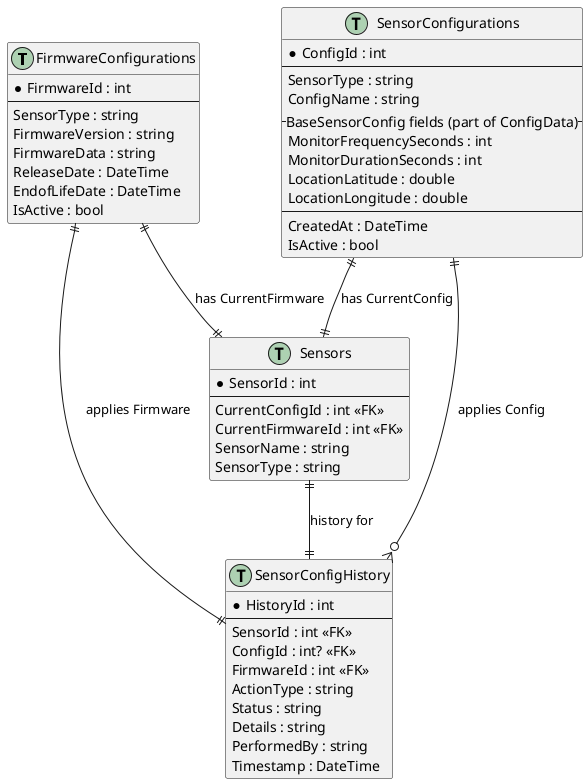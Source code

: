 @startuml
!define Table(name) class name as "name" << (T,#ADD1B2) >>
!define Column(name, type) name : type
!define PkColumn(name, type) *name : type
!define FkColumn(name, type) name : type <<FK>>

hide methods
hide stereo

' Define Tables
Table(FirmwareConfigurations) {
  PkColumn(FirmwareId, int)
  --
  Column(SensorType, string)
  Column(FirmwareVersion, string)
  Column(FirmwareData, string)
  Column(ReleaseDate, DateTime)
  Column(EndofLifeDate, DateTime)
  Column(IsActive, bool)
}

Table(SensorConfigurations) {
  PkColumn(ConfigId, int)
  --
  Column(SensorType, string)
  Column(ConfigName, string)
  -- BaseSensorConfig fields (part of ConfigData) --
  Column(MonitorFrequencySeconds, int)
  Column(MonitorDurationSeconds, int)
  Column(LocationLatitude, double)
  Column(LocationLongitude, double)
  --
  Column(CreatedAt, DateTime)
  Column(IsActive, bool)
}

Table(Sensors) {
  PkColumn(SensorId, int)
  --
  FkColumn(CurrentConfigId, int)
  FkColumn(CurrentFirmwareId, int)
  Column(SensorName, string)
  Column(SensorType, string)
}

Table(SensorConfigHistory) {
  PkColumn(HistoryId, int)
  --
  FkColumn(SensorId, int)
  FkColumn(ConfigId, int?)
  FkColumn(FirmwareId, int)
  Column(ActionType, string)
  Column(Status, string)
  Column(Details, string)
  Column(PerformedBy, string)
  Column(Timestamp, DateTime)
}

' Define Relationships
' Cardinality: || (one or more), |o (zero or one), o{ (zero or more), }{ (one or more)
' Based on FKs and [Required] attribute implying non-nullable FK columns

' Sensors has a mandatory link to its current configuration
SensorConfigurations ||--|| Sensors : has CurrentConfig

' Sensors has a mandatory link to its current firmware
FirmwareConfigurations ||--|| Sensors : has CurrentFirmware

' SensorConfigHistory records history for a Sensor (mandatory)
Sensors ||--|| SensorConfigHistory : history for

' SensorConfigHistory may link to a specific SensorConfiguration (optional)
SensorConfigurations ||--o{ SensorConfigHistory : applies Config

' SensorConfigHistory mandatory links to a specific FirmwareConfiguration
FirmwareConfigurations ||--|| SensorConfigHistory : applies Firmware

@enduml